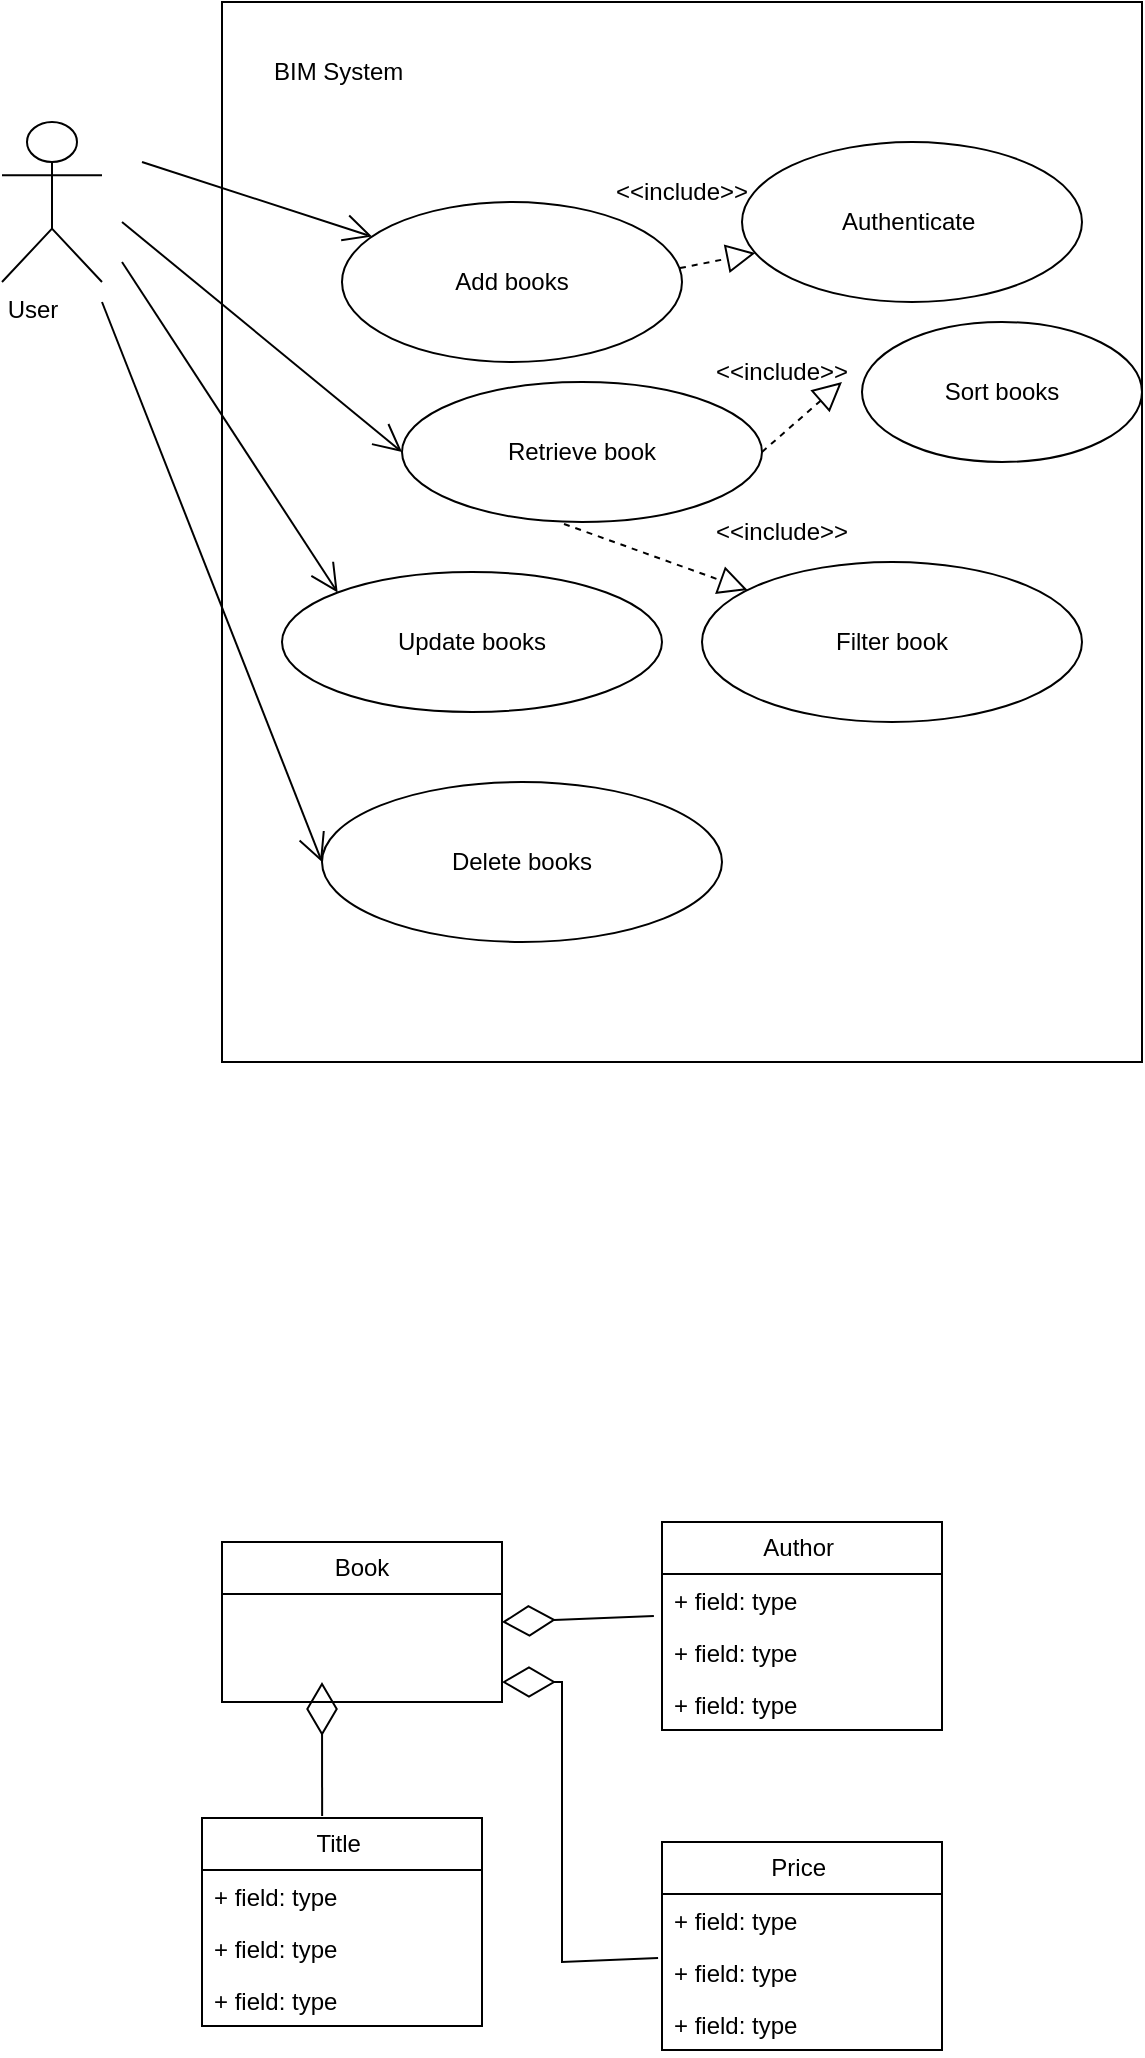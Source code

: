 <mxfile version="25.0.3" pages="7">
  <diagram name="Page-1" id="fPFu49-AqL7bVQ7BSO29">
    <mxGraphModel dx="948" dy="611" grid="1" gridSize="10" guides="1" tooltips="1" connect="1" arrows="1" fold="1" page="1" pageScale="1" pageWidth="827" pageHeight="1169" math="0" shadow="0">
      <root>
        <mxCell id="0" />
        <mxCell id="1" parent="0" />
        <mxCell id="Ewxy-CXAb5__aZpogXbp-9" value="" style="html=1;whiteSpace=wrap;strokeWidth=1;" parent="1" vertex="1">
          <mxGeometry x="230" y="80" width="460" height="530" as="geometry" />
        </mxCell>
        <mxCell id="Ewxy-CXAb5__aZpogXbp-10" value="" style="endArrow=open;endFill=1;endSize=12;html=1;rounded=0;strokeWidth=1;" parent="1" target="Ewxy-CXAb5__aZpogXbp-11" edge="1">
          <mxGeometry width="160" relative="1" as="geometry">
            <mxPoint x="190" y="160" as="sourcePoint" />
            <mxPoint x="380" y="220" as="targetPoint" />
          </mxGeometry>
        </mxCell>
        <mxCell id="Ewxy-CXAb5__aZpogXbp-11" value="Add books" style="ellipse;whiteSpace=wrap;html=1;strokeWidth=1;" parent="1" vertex="1">
          <mxGeometry x="290" y="180" width="170" height="80" as="geometry" />
        </mxCell>
        <mxCell id="Ewxy-CXAb5__aZpogXbp-13" value="" style="endArrow=block;dashed=1;endFill=0;endSize=12;html=1;rounded=0;exitX=0.994;exitY=0.413;exitDx=0;exitDy=0;strokeWidth=1;exitPerimeter=0;" parent="1" source="Ewxy-CXAb5__aZpogXbp-11" target="Ewxy-CXAb5__aZpogXbp-14" edge="1">
          <mxGeometry width="160" relative="1" as="geometry">
            <mxPoint x="330" y="320" as="sourcePoint" />
            <mxPoint x="490" y="320" as="targetPoint" />
          </mxGeometry>
        </mxCell>
        <mxCell id="Ewxy-CXAb5__aZpogXbp-14" value="Authenticate&amp;nbsp;" style="ellipse;whiteSpace=wrap;html=1;strokeWidth=1;" parent="1" vertex="1">
          <mxGeometry x="490" y="150" width="170" height="80" as="geometry" />
        </mxCell>
        <mxCell id="Ewxy-CXAb5__aZpogXbp-15" value="&amp;lt;&amp;lt;include&amp;gt;&amp;gt;" style="text;strokeColor=none;align=center;fillColor=none;html=1;verticalAlign=middle;whiteSpace=wrap;rounded=0;strokeWidth=1;" parent="1" vertex="1">
          <mxGeometry x="430" y="160" width="60" height="30" as="geometry" />
        </mxCell>
        <mxCell id="Ewxy-CXAb5__aZpogXbp-16" value="Retrieve book" style="ellipse;whiteSpace=wrap;html=1;strokeWidth=1;" parent="1" vertex="1">
          <mxGeometry x="320" y="270" width="180" height="70" as="geometry" />
        </mxCell>
        <mxCell id="Ewxy-CXAb5__aZpogXbp-17" value="Filter book" style="ellipse;whiteSpace=wrap;html=1;strokeWidth=1;" parent="1" vertex="1">
          <mxGeometry x="470" y="360" width="190" height="80" as="geometry" />
        </mxCell>
        <mxCell id="Ewxy-CXAb5__aZpogXbp-18" value="Update books" style="ellipse;whiteSpace=wrap;html=1;strokeWidth=1;" parent="1" vertex="1">
          <mxGeometry x="260" y="365" width="190" height="70" as="geometry" />
        </mxCell>
        <mxCell id="Ewxy-CXAb5__aZpogXbp-19" value="Delete books" style="ellipse;whiteSpace=wrap;html=1;strokeWidth=1;" parent="1" vertex="1">
          <mxGeometry x="280" y="470" width="200" height="80" as="geometry" />
        </mxCell>
        <mxCell id="Ewxy-CXAb5__aZpogXbp-20" value="" style="endArrow=block;dashed=1;endFill=0;endSize=12;html=1;rounded=0;exitX=0.45;exitY=1.014;exitDx=0;exitDy=0;exitPerimeter=0;strokeWidth=1;" parent="1" source="Ewxy-CXAb5__aZpogXbp-16" target="Ewxy-CXAb5__aZpogXbp-17" edge="1">
          <mxGeometry width="160" relative="1" as="geometry">
            <mxPoint x="330" y="320" as="sourcePoint" />
            <mxPoint x="490" y="320" as="targetPoint" />
          </mxGeometry>
        </mxCell>
        <mxCell id="Ewxy-CXAb5__aZpogXbp-21" value="&amp;lt;&amp;lt;include&amp;gt;&amp;gt;" style="text;strokeColor=none;align=center;fillColor=none;html=1;verticalAlign=middle;whiteSpace=wrap;rounded=0;strokeWidth=1;" parent="1" vertex="1">
          <mxGeometry x="480" y="330" width="60" height="30" as="geometry" />
        </mxCell>
        <mxCell id="Ewxy-CXAb5__aZpogXbp-24" value="" style="endArrow=open;endFill=1;endSize=12;html=1;rounded=0;entryX=0;entryY=0;entryDx=0;entryDy=0;strokeWidth=1;" parent="1" target="Ewxy-CXAb5__aZpogXbp-18" edge="1">
          <mxGeometry width="160" relative="1" as="geometry">
            <mxPoint x="180" y="210" as="sourcePoint" />
            <mxPoint x="490" y="320" as="targetPoint" />
          </mxGeometry>
        </mxCell>
        <mxCell id="Ewxy-CXAb5__aZpogXbp-25" value="" style="endArrow=open;endFill=1;endSize=12;html=1;rounded=0;entryX=0;entryY=0.5;entryDx=0;entryDy=0;strokeWidth=1;" parent="1" target="Ewxy-CXAb5__aZpogXbp-19" edge="1">
          <mxGeometry width="160" relative="1" as="geometry">
            <mxPoint x="170" y="230" as="sourcePoint" />
            <mxPoint x="490" y="320" as="targetPoint" />
          </mxGeometry>
        </mxCell>
        <mxCell id="Ewxy-CXAb5__aZpogXbp-1" value="User&amp;nbsp; &amp;nbsp; &amp;nbsp;&amp;nbsp;&lt;div&gt;&lt;br&gt;&lt;/div&gt;" style="shape=umlActor;verticalLabelPosition=bottom;verticalAlign=top;html=1;strokeWidth=1;" parent="1" vertex="1">
          <mxGeometry x="120" y="140" width="50" height="80" as="geometry" />
        </mxCell>
        <mxCell id="Ewxy-CXAb5__aZpogXbp-26" value="BIM System&amp;nbsp;" style="text;strokeColor=none;align=center;fillColor=none;html=1;verticalAlign=middle;whiteSpace=wrap;rounded=0;strokeWidth=1;" parent="1" vertex="1">
          <mxGeometry x="250" y="90" width="80" height="50" as="geometry" />
        </mxCell>
        <mxCell id="x-X4Lpwg3tGxkz7zBI2r-1" value="" style="endArrow=open;endFill=1;endSize=12;html=1;rounded=0;entryX=0;entryY=0.5;entryDx=0;entryDy=0;" parent="1" target="Ewxy-CXAb5__aZpogXbp-16" edge="1">
          <mxGeometry width="160" relative="1" as="geometry">
            <mxPoint x="180" y="190" as="sourcePoint" />
            <mxPoint x="490" y="330" as="targetPoint" />
          </mxGeometry>
        </mxCell>
        <mxCell id="Ao0ABDRLXxvFeHoDssS6-1" value="" style="endArrow=block;dashed=1;endFill=0;endSize=12;html=1;rounded=0;exitX=1;exitY=0.5;exitDx=0;exitDy=0;" parent="1" source="Ewxy-CXAb5__aZpogXbp-16" edge="1">
          <mxGeometry width="160" relative="1" as="geometry">
            <mxPoint x="460" y="460" as="sourcePoint" />
            <mxPoint x="540" y="270" as="targetPoint" />
          </mxGeometry>
        </mxCell>
        <mxCell id="Ao0ABDRLXxvFeHoDssS6-2" value="Sort books" style="ellipse;whiteSpace=wrap;html=1;" parent="1" vertex="1">
          <mxGeometry x="550" y="240" width="140" height="70" as="geometry" />
        </mxCell>
        <mxCell id="Ao0ABDRLXxvFeHoDssS6-3" value="&amp;lt;&amp;lt;include&amp;gt;&amp;gt;" style="text;strokeColor=none;align=center;fillColor=none;html=1;verticalAlign=middle;whiteSpace=wrap;rounded=0;" parent="1" vertex="1">
          <mxGeometry x="480" y="250" width="60" height="30" as="geometry" />
        </mxCell>
        <mxCell id="szS85sLdsVo0_yHShwM3-2" value="Book" style="swimlane;fontStyle=0;childLayout=stackLayout;horizontal=1;startSize=26;fillColor=none;horizontalStack=0;resizeParent=1;resizeParentMax=0;resizeLast=0;collapsible=1;marginBottom=0;whiteSpace=wrap;html=1;" parent="1" vertex="1">
          <mxGeometry x="230" y="850" width="140" height="80" as="geometry" />
        </mxCell>
        <mxCell id="szS85sLdsVo0_yHShwM3-6" value="Author&amp;nbsp;" style="swimlane;fontStyle=0;childLayout=stackLayout;horizontal=1;startSize=26;fillColor=none;horizontalStack=0;resizeParent=1;resizeParentMax=0;resizeLast=0;collapsible=1;marginBottom=0;whiteSpace=wrap;html=1;" parent="1" vertex="1">
          <mxGeometry x="450" y="840" width="140" height="104" as="geometry" />
        </mxCell>
        <mxCell id="szS85sLdsVo0_yHShwM3-7" value="+ field: type" style="text;strokeColor=none;fillColor=none;align=left;verticalAlign=top;spacingLeft=4;spacingRight=4;overflow=hidden;rotatable=0;points=[[0,0.5],[1,0.5]];portConstraint=eastwest;whiteSpace=wrap;html=1;" parent="szS85sLdsVo0_yHShwM3-6" vertex="1">
          <mxGeometry y="26" width="140" height="26" as="geometry" />
        </mxCell>
        <mxCell id="szS85sLdsVo0_yHShwM3-8" value="+ field: type" style="text;strokeColor=none;fillColor=none;align=left;verticalAlign=top;spacingLeft=4;spacingRight=4;overflow=hidden;rotatable=0;points=[[0,0.5],[1,0.5]];portConstraint=eastwest;whiteSpace=wrap;html=1;" parent="szS85sLdsVo0_yHShwM3-6" vertex="1">
          <mxGeometry y="52" width="140" height="26" as="geometry" />
        </mxCell>
        <mxCell id="szS85sLdsVo0_yHShwM3-9" value="+ field: type" style="text;strokeColor=none;fillColor=none;align=left;verticalAlign=top;spacingLeft=4;spacingRight=4;overflow=hidden;rotatable=0;points=[[0,0.5],[1,0.5]];portConstraint=eastwest;whiteSpace=wrap;html=1;" parent="szS85sLdsVo0_yHShwM3-6" vertex="1">
          <mxGeometry y="78" width="140" height="26" as="geometry" />
        </mxCell>
        <mxCell id="szS85sLdsVo0_yHShwM3-11" value="Title&amp;nbsp;" style="swimlane;fontStyle=0;childLayout=stackLayout;horizontal=1;startSize=26;fillColor=none;horizontalStack=0;resizeParent=1;resizeParentMax=0;resizeLast=0;collapsible=1;marginBottom=0;whiteSpace=wrap;html=1;" parent="1" vertex="1">
          <mxGeometry x="220" y="988" width="140" height="104" as="geometry" />
        </mxCell>
        <mxCell id="szS85sLdsVo0_yHShwM3-12" value="+ field: type" style="text;strokeColor=none;fillColor=none;align=left;verticalAlign=top;spacingLeft=4;spacingRight=4;overflow=hidden;rotatable=0;points=[[0,0.5],[1,0.5]];portConstraint=eastwest;whiteSpace=wrap;html=1;" parent="szS85sLdsVo0_yHShwM3-11" vertex="1">
          <mxGeometry y="26" width="140" height="26" as="geometry" />
        </mxCell>
        <mxCell id="szS85sLdsVo0_yHShwM3-13" value="+ field: type" style="text;strokeColor=none;fillColor=none;align=left;verticalAlign=top;spacingLeft=4;spacingRight=4;overflow=hidden;rotatable=0;points=[[0,0.5],[1,0.5]];portConstraint=eastwest;whiteSpace=wrap;html=1;" parent="szS85sLdsVo0_yHShwM3-11" vertex="1">
          <mxGeometry y="52" width="140" height="26" as="geometry" />
        </mxCell>
        <mxCell id="szS85sLdsVo0_yHShwM3-14" value="+ field: type" style="text;strokeColor=none;fillColor=none;align=left;verticalAlign=top;spacingLeft=4;spacingRight=4;overflow=hidden;rotatable=0;points=[[0,0.5],[1,0.5]];portConstraint=eastwest;whiteSpace=wrap;html=1;" parent="szS85sLdsVo0_yHShwM3-11" vertex="1">
          <mxGeometry y="78" width="140" height="26" as="geometry" />
        </mxCell>
        <mxCell id="szS85sLdsVo0_yHShwM3-15" value="Price&amp;nbsp;" style="swimlane;fontStyle=0;childLayout=stackLayout;horizontal=1;startSize=26;fillColor=none;horizontalStack=0;resizeParent=1;resizeParentMax=0;resizeLast=0;collapsible=1;marginBottom=0;whiteSpace=wrap;html=1;" parent="1" vertex="1">
          <mxGeometry x="450" y="1000" width="140" height="104" as="geometry" />
        </mxCell>
        <mxCell id="szS85sLdsVo0_yHShwM3-16" value="+ field: type" style="text;strokeColor=none;fillColor=none;align=left;verticalAlign=top;spacingLeft=4;spacingRight=4;overflow=hidden;rotatable=0;points=[[0,0.5],[1,0.5]];portConstraint=eastwest;whiteSpace=wrap;html=1;" parent="szS85sLdsVo0_yHShwM3-15" vertex="1">
          <mxGeometry y="26" width="140" height="26" as="geometry" />
        </mxCell>
        <mxCell id="szS85sLdsVo0_yHShwM3-17" value="+ field: type" style="text;strokeColor=none;fillColor=none;align=left;verticalAlign=top;spacingLeft=4;spacingRight=4;overflow=hidden;rotatable=0;points=[[0,0.5],[1,0.5]];portConstraint=eastwest;whiteSpace=wrap;html=1;" parent="szS85sLdsVo0_yHShwM3-15" vertex="1">
          <mxGeometry y="52" width="140" height="26" as="geometry" />
        </mxCell>
        <mxCell id="szS85sLdsVo0_yHShwM3-18" value="+ field: type" style="text;strokeColor=none;fillColor=none;align=left;verticalAlign=top;spacingLeft=4;spacingRight=4;overflow=hidden;rotatable=0;points=[[0,0.5],[1,0.5]];portConstraint=eastwest;whiteSpace=wrap;html=1;" parent="szS85sLdsVo0_yHShwM3-15" vertex="1">
          <mxGeometry y="78" width="140" height="26" as="geometry" />
        </mxCell>
        <mxCell id="szS85sLdsVo0_yHShwM3-19" value="" style="endArrow=diamondThin;endFill=0;endSize=24;html=1;rounded=0;exitX=0.429;exitY=-0.01;exitDx=0;exitDy=0;exitPerimeter=0;" parent="1" source="szS85sLdsVo0_yHShwM3-11" edge="1">
          <mxGeometry width="160" relative="1" as="geometry">
            <mxPoint x="350" y="970" as="sourcePoint" />
            <mxPoint x="280" y="920" as="targetPoint" />
          </mxGeometry>
        </mxCell>
        <mxCell id="szS85sLdsVo0_yHShwM3-20" value="" style="endArrow=diamondThin;endFill=0;endSize=24;html=1;rounded=0;exitX=-0.029;exitY=0.808;exitDx=0;exitDy=0;entryX=1;entryY=0.5;entryDx=0;entryDy=0;exitPerimeter=0;" parent="1" source="szS85sLdsVo0_yHShwM3-7" target="szS85sLdsVo0_yHShwM3-2" edge="1">
          <mxGeometry width="160" relative="1" as="geometry">
            <mxPoint x="350" y="970" as="sourcePoint" />
            <mxPoint x="510" y="970" as="targetPoint" />
          </mxGeometry>
        </mxCell>
        <mxCell id="szS85sLdsVo0_yHShwM3-21" value="" style="endArrow=diamondThin;endFill=0;endSize=24;html=1;rounded=0;exitX=-0.014;exitY=0.231;exitDx=0;exitDy=0;exitPerimeter=0;" parent="1" source="szS85sLdsVo0_yHShwM3-17" edge="1">
          <mxGeometry width="160" relative="1" as="geometry">
            <mxPoint x="350" y="970" as="sourcePoint" />
            <mxPoint x="370" y="920" as="targetPoint" />
            <Array as="points">
              <mxPoint x="400" y="1060" />
              <mxPoint x="400" y="920" />
            </Array>
          </mxGeometry>
        </mxCell>
      </root>
    </mxGraphModel>
  </diagram>
  <diagram id="XhLWtZshC2rK_p-8POBp" name="Add function">
    <mxGraphModel dx="714" dy="620" grid="1" gridSize="10" guides="1" tooltips="1" connect="1" arrows="1" fold="1" page="1" pageScale="1" pageWidth="827" pageHeight="1169" math="0" shadow="0">
      <root>
        <mxCell id="0" />
        <mxCell id="1" parent="0" />
        <mxCell id="A9Y0jLUakrSm3WK9ncbO-2" value="" style="shape=umlLifeline;perimeter=lifelinePerimeter;whiteSpace=wrap;html=1;container=1;dropTarget=0;collapsible=0;recursiveResize=0;outlineConnect=0;portConstraint=eastwest;newEdgeStyle={&quot;curved&quot;:0,&quot;rounded&quot;:0};participant=umlActor;" parent="1" vertex="1">
          <mxGeometry x="230" y="730" width="20" height="440" as="geometry" />
        </mxCell>
        <mxCell id="A9Y0jLUakrSm3WK9ncbO-3" value="BIM System&amp;nbsp;&lt;div&gt;add_records&amp;nbsp;&lt;/div&gt;" style="shape=umlLifeline;perimeter=lifelinePerimeter;whiteSpace=wrap;html=1;container=1;dropTarget=0;collapsible=0;recursiveResize=0;outlineConnect=0;portConstraint=eastwest;newEdgeStyle={&quot;curved&quot;:0,&quot;rounded&quot;:0};" parent="1" vertex="1">
          <mxGeometry x="414" y="730" width="100" height="440" as="geometry" />
        </mxCell>
        <mxCell id="A9Y0jLUakrSm3WK9ncbO-4" value="User database&amp;nbsp;" style="shape=umlLifeline;perimeter=lifelinePerimeter;whiteSpace=wrap;html=1;container=1;dropTarget=0;collapsible=0;recursiveResize=0;outlineConnect=0;portConstraint=eastwest;newEdgeStyle={&quot;curved&quot;:0,&quot;rounded&quot;:0};" parent="1" vertex="1">
          <mxGeometry x="620" y="730" width="100" height="450" as="geometry" />
        </mxCell>
        <mxCell id="YZa4W2t2khYprb9LWobO-5" value="" style="html=1;points=[[0,0,0,0,5],[0,1,0,0,-5],[1,0,0,0,5],[1,1,0,0,-5]];perimeter=orthogonalPerimeter;outlineConnect=0;targetShapes=umlLifeline;portConstraint=eastwest;newEdgeStyle={&quot;curved&quot;:0,&quot;rounded&quot;:0};" parent="A9Y0jLUakrSm3WK9ncbO-4" vertex="1">
          <mxGeometry x="50" y="190" width="10" height="40" as="geometry" />
        </mxCell>
        <mxCell id="YZa4W2t2khYprb9LWobO-6" value="Adding the records" style="html=1;align=left;spacingLeft=2;endArrow=block;rounded=0;edgeStyle=orthogonalEdgeStyle;curved=0;rounded=0;" parent="A9Y0jLUakrSm3WK9ncbO-4" edge="1">
          <mxGeometry relative="1" as="geometry">
            <mxPoint x="60" y="195" as="sourcePoint" />
            <Array as="points">
              <mxPoint x="90" y="195" />
              <mxPoint x="90" y="225" />
            </Array>
            <mxPoint x="65" y="225" as="targetPoint" />
          </mxGeometry>
        </mxCell>
        <mxCell id="A9Y0jLUakrSm3WK9ncbO-5" value="" style="endArrow=open;endFill=1;endSize=12;html=1;rounded=0;" parent="1" source="pXFOGsAjKWdgBzz6KRak-1" target="A9Y0jLUakrSm3WK9ncbO-3" edge="1">
          <mxGeometry width="160" relative="1" as="geometry">
            <mxPoint x="240" y="820" as="sourcePoint" />
            <mxPoint x="400" y="820" as="targetPoint" />
          </mxGeometry>
        </mxCell>
        <mxCell id="A9Y0jLUakrSm3WK9ncbO-7" value="alt" style="shape=umlFrame;whiteSpace=wrap;html=1;pointerEvents=0;" parent="1" vertex="1">
          <mxGeometry x="200" y="870" width="340" height="230" as="geometry" />
        </mxCell>
        <mxCell id="A9Y0jLUakrSm3WK9ncbO-15" value="" style="endArrow=open;endFill=1;endSize=12;html=1;rounded=0;" parent="1" edge="1">
          <mxGeometry width="160" relative="1" as="geometry">
            <mxPoint x="460" y="920.0" as="sourcePoint" />
            <mxPoint x="669.5" y="920.0" as="targetPoint" />
          </mxGeometry>
        </mxCell>
        <mxCell id="A9Y0jLUakrSm3WK9ncbO-16" value="The records" style="edgeLabel;html=1;align=center;verticalAlign=middle;resizable=0;points=[];" parent="A9Y0jLUakrSm3WK9ncbO-15" vertex="1" connectable="0">
          <mxGeometry x="0.183" y="2" relative="1" as="geometry">
            <mxPoint as="offset" />
          </mxGeometry>
        </mxCell>
        <mxCell id="A9Y0jLUakrSm3WK9ncbO-20" value="" style="html=1;verticalAlign=bottom;endArrow=open;dashed=1;endSize=8;curved=0;rounded=0;" parent="1" edge="1">
          <mxGeometry x="-0.183" y="20" relative="1" as="geometry">
            <mxPoint x="460" y="940" as="sourcePoint" />
            <mxPoint x="239.591" y="940" as="targetPoint" />
            <Array as="points">
              <mxPoint x="440" y="940" />
            </Array>
            <mxPoint as="offset" />
          </mxGeometry>
        </mxCell>
        <mxCell id="QLSTHQQ-JR-2_QXSCp5h-5" value="Return successful&amp;nbsp;" style="edgeLabel;html=1;align=center;verticalAlign=middle;resizable=0;points=[];" parent="A9Y0jLUakrSm3WK9ncbO-20" vertex="1" connectable="0">
          <mxGeometry x="-0.016" y="-2" relative="1" as="geometry">
            <mxPoint as="offset" />
          </mxGeometry>
        </mxCell>
        <mxCell id="pXFOGsAjKWdgBzz6KRak-3" value="" style="endArrow=open;endFill=1;endSize=12;html=1;rounded=0;" parent="1" edge="1">
          <mxGeometry width="160" relative="1" as="geometry">
            <mxPoint x="240" y="810" as="sourcePoint" />
            <mxPoint x="460" y="810" as="targetPoint" />
          </mxGeometry>
        </mxCell>
        <mxCell id="pXFOGsAjKWdgBzz6KRak-4" value="Book name, author, date and price&amp;nbsp;" style="edgeLabel;html=1;align=center;verticalAlign=middle;resizable=0;points=[];" parent="pXFOGsAjKWdgBzz6KRak-3" vertex="1" connectable="0">
          <mxGeometry x="-0.149" y="-1" relative="1" as="geometry">
            <mxPoint as="offset" />
          </mxGeometry>
        </mxCell>
        <mxCell id="pXFOGsAjKWdgBzz6KRak-1" value="" style="html=1;points=[[0,0,0,0,5],[0,1,0,0,-5],[1,0,0,0,5],[1,1,0,0,-5]];perimeter=orthogonalPerimeter;outlineConnect=0;targetShapes=umlLifeline;portConstraint=eastwest;newEdgeStyle={&quot;curved&quot;:0,&quot;rounded&quot;:0};" parent="1" vertex="1">
          <mxGeometry x="460" y="810" width="10" height="330" as="geometry" />
        </mxCell>
        <mxCell id="ezqVvenWFUbMWcHfVEQS-1" value="Loop" style="shape=umlFrame;whiteSpace=wrap;html=1;pointerEvents=0;" parent="1" vertex="1">
          <mxGeometry x="170" y="790" width="460" height="350" as="geometry" />
        </mxCell>
        <mxCell id="e0FYWp1vl0VHIIdUR4HF-1" value="" style="html=1;points=[[0,0,0,0,5],[0,1,0,0,-5],[1,0,0,0,5],[1,1,0,0,-5]];perimeter=orthogonalPerimeter;outlineConnect=0;targetShapes=umlLifeline;portConstraint=eastwest;newEdgeStyle={&quot;curved&quot;:0,&quot;rounded&quot;:0};" parent="1" vertex="1">
          <mxGeometry x="470" y="820" width="10" height="100" as="geometry" />
        </mxCell>
        <mxCell id="e0FYWp1vl0VHIIdUR4HF-2" value="Check&amp;nbsp;" style="html=1;align=left;spacingLeft=2;endArrow=block;rounded=0;edgeStyle=orthogonalEdgeStyle;curved=0;rounded=0;" parent="1" edge="1">
          <mxGeometry relative="1" as="geometry">
            <mxPoint x="480" y="825" as="sourcePoint" />
            <Array as="points">
              <mxPoint x="510" y="855" />
            </Array>
            <mxPoint x="485" y="855" as="targetPoint" />
          </mxGeometry>
        </mxCell>
        <mxCell id="YZa4W2t2khYprb9LWobO-1" value="" style="line;strokeWidth=1;fillColor=none;align=left;verticalAlign=middle;spacingTop=-1;spacingLeft=3;spacingRight=3;rotatable=0;labelPosition=right;points=[];portConstraint=eastwest;strokeColor=inherit;" parent="1" vertex="1">
          <mxGeometry x="200" y="981" width="340" height="8" as="geometry" />
        </mxCell>
        <mxCell id="YZa4W2t2khYprb9LWobO-2" value="" style="html=1;verticalAlign=bottom;endArrow=open;dashed=1;endSize=8;curved=0;rounded=0;" parent="1" target="A9Y0jLUakrSm3WK9ncbO-2" edge="1">
          <mxGeometry relative="1" as="geometry">
            <mxPoint x="460" y="1040" as="sourcePoint" />
            <mxPoint x="380" y="1040" as="targetPoint" />
          </mxGeometry>
        </mxCell>
        <mxCell id="YZa4W2t2khYprb9LWobO-4" value="&lt;span style=&quot;font-size: 12px; background-color: rgb(251, 251, 251);&quot;&gt;Adding fail / records exist&lt;/span&gt;" style="edgeLabel;html=1;align=center;verticalAlign=middle;resizable=0;points=[];" parent="YZa4W2t2khYprb9LWobO-2" vertex="1" connectable="0">
          <mxGeometry x="-0.019" y="-2" relative="1" as="geometry">
            <mxPoint as="offset" />
          </mxGeometry>
        </mxCell>
        <mxCell id="YZa4W2t2khYprb9LWobO-7" value="[Records = new]" style="text;html=1;align=center;verticalAlign=middle;resizable=0;points=[];autosize=1;strokeColor=none;fillColor=none;" parent="1" vertex="1">
          <mxGeometry x="250" y="878" width="110" height="30" as="geometry" />
        </mxCell>
        <mxCell id="YZa4W2t2khYprb9LWobO-8" value="[Records = duplicate]" style="text;html=1;align=center;verticalAlign=middle;resizable=0;points=[];autosize=1;strokeColor=none;fillColor=none;" parent="1" vertex="1">
          <mxGeometry x="240" y="989" width="140" height="30" as="geometry" />
        </mxCell>
      </root>
    </mxGraphModel>
  </diagram>
  <diagram id="oWKX08KDxNSF50weiXlX" name="Delete function ">
    <mxGraphModel dx="585" dy="394" grid="1" gridSize="10" guides="1" tooltips="1" connect="1" arrows="1" fold="1" page="1" pageScale="1" pageWidth="827" pageHeight="1169" math="0" shadow="0">
      <root>
        <mxCell id="0" />
        <mxCell id="1" parent="0" />
        <mxCell id="fUh1H2vm5ostUlrf6R6P-2" value="BIM system delete_records" style="shape=umlLifeline;perimeter=lifelinePerimeter;whiteSpace=wrap;html=1;container=1;dropTarget=0;collapsible=0;recursiveResize=0;outlineConnect=0;portConstraint=eastwest;newEdgeStyle={&quot;curved&quot;:0,&quot;rounded&quot;:0};" parent="1" vertex="1">
          <mxGeometry x="430" y="630" width="100" height="450" as="geometry" />
        </mxCell>
        <mxCell id="mnPGprtn1Q8Zct1dw6jw-1" value="" style="html=1;points=[[0,0,0,0,5],[0,1,0,0,-5],[1,0,0,0,5],[1,1,0,0,-5]];perimeter=orthogonalPerimeter;outlineConnect=0;targetShapes=umlLifeline;portConstraint=eastwest;newEdgeStyle={&quot;curved&quot;:0,&quot;rounded&quot;:0};" parent="fUh1H2vm5ostUlrf6R6P-2" vertex="1">
          <mxGeometry x="45" y="90" width="10" height="360" as="geometry" />
        </mxCell>
        <mxCell id="tSADSsTFeh5k4au1PDs2-1" value="" style="html=1;points=[[0,0,0,0,5],[0,1,0,0,-5],[1,0,0,0,5],[1,1,0,0,-5]];perimeter=orthogonalPerimeter;outlineConnect=0;targetShapes=umlLifeline;portConstraint=eastwest;newEdgeStyle={&quot;curved&quot;:0,&quot;rounded&quot;:0};" vertex="1" parent="fUh1H2vm5ostUlrf6R6P-2">
          <mxGeometry x="55" y="90" width="10" height="70" as="geometry" />
        </mxCell>
        <mxCell id="u8ye2x3MyeZDe7GLNoQn-1" value="" style="shape=umlLifeline;perimeter=lifelinePerimeter;whiteSpace=wrap;html=1;container=1;dropTarget=0;collapsible=0;recursiveResize=0;outlineConnect=0;portConstraint=eastwest;newEdgeStyle={&quot;curved&quot;:0,&quot;rounded&quot;:0};participant=umlActor;" parent="1" vertex="1">
          <mxGeometry x="260" y="630" width="20" height="450" as="geometry" />
        </mxCell>
        <mxCell id="u8ye2x3MyeZDe7GLNoQn-2" value="" style="endArrow=open;endFill=1;endSize=12;html=1;rounded=0;" parent="1" edge="1">
          <mxGeometry width="160" relative="1" as="geometry">
            <mxPoint x="270" y="720" as="sourcePoint" />
            <mxPoint x="482" y="720" as="targetPoint" />
          </mxGeometry>
        </mxCell>
        <mxCell id="u8ye2x3MyeZDe7GLNoQn-3" value="ID key in" style="edgeLabel;html=1;align=center;verticalAlign=middle;resizable=0;points=[];" parent="u8ye2x3MyeZDe7GLNoQn-2" vertex="1" connectable="0">
          <mxGeometry x="-0.168" relative="1" as="geometry">
            <mxPoint as="offset" />
          </mxGeometry>
        </mxCell>
        <mxCell id="u8ye2x3MyeZDe7GLNoQn-6" value="alt" style="shape=umlFrame;whiteSpace=wrap;html=1;pointerEvents=0;" parent="1" vertex="1">
          <mxGeometry x="240" y="770" width="310" height="270" as="geometry" />
        </mxCell>
        <mxCell id="u8ye2x3MyeZDe7GLNoQn-13" value="" style="html=1;verticalAlign=bottom;endArrow=open;dashed=1;endSize=8;curved=0;rounded=0;" parent="1" edge="1">
          <mxGeometry x="0.143" relative="1" as="geometry">
            <mxPoint x="485" y="820" as="sourcePoint" />
            <mxPoint x="274.894" y="820" as="targetPoint" />
            <mxPoint as="offset" />
          </mxGeometry>
        </mxCell>
        <mxCell id="u8ye2x3MyeZDe7GLNoQn-16" value="Succesful" style="edgeLabel;html=1;align=center;verticalAlign=middle;resizable=0;points=[];" parent="u8ye2x3MyeZDe7GLNoQn-13" vertex="1" connectable="0">
          <mxGeometry x="0.037" y="-3" relative="1" as="geometry">
            <mxPoint as="offset" />
          </mxGeometry>
        </mxCell>
        <mxCell id="u8ye2x3MyeZDe7GLNoQn-17" value="Not found message / fail" style="html=1;verticalAlign=bottom;endArrow=open;dashed=1;endSize=8;curved=0;rounded=0;" parent="1" edge="1">
          <mxGeometry relative="1" as="geometry">
            <mxPoint x="478.11" y="970" as="sourcePoint" />
            <mxPoint x="270.004" y="970" as="targetPoint" />
          </mxGeometry>
        </mxCell>
        <mxCell id="mnPGprtn1Q8Zct1dw6jw-3" value="" style="endArrow=open;endFill=1;endSize=12;html=1;rounded=0;" parent="1" edge="1">
          <mxGeometry width="160" relative="1" as="geometry">
            <mxPoint x="480" y="900" as="sourcePoint" />
            <mxPoint x="480" y="900" as="targetPoint" />
          </mxGeometry>
        </mxCell>
        <mxCell id="3DFnsUYp-wT27a2WU61U-3" value="Check" style="html=1;align=left;spacingLeft=2;endArrow=block;rounded=0;edgeStyle=orthogonalEdgeStyle;curved=0;rounded=0;exitX=0.502;exitY=0.174;exitDx=0;exitDy=0;exitPerimeter=0;" parent="1" edge="1">
          <mxGeometry x="0.035" y="-6" relative="1" as="geometry">
            <mxPoint x="494.19" y="740" as="sourcePoint" />
            <Array as="points">
              <mxPoint x="529.99" y="739.7" />
              <mxPoint x="529.99" y="761.7" />
            </Array>
            <mxPoint x="498.99" y="761.7" as="targetPoint" />
            <mxPoint as="offset" />
          </mxGeometry>
        </mxCell>
        <mxCell id="00pvVw5jVOX7PQzHbyb2-1" value="" style="line;strokeWidth=1;fillColor=none;align=left;verticalAlign=middle;spacingTop=-1;spacingLeft=3;spacingRight=3;rotatable=0;labelPosition=right;points=[];portConstraint=eastwest;strokeColor=inherit;" vertex="1" parent="1">
          <mxGeometry x="240" y="900" width="310" height="8" as="geometry" />
        </mxCell>
        <mxCell id="LL7n9ULzDvN70sxkWVwv-1" value="[id = valid]" style="text;html=1;align=center;verticalAlign=middle;resizable=0;points=[];autosize=1;strokeColor=none;fillColor=none;" vertex="1" parent="1">
          <mxGeometry x="290" y="770" width="80" height="30" as="geometry" />
        </mxCell>
        <mxCell id="tSADSsTFeh5k4au1PDs2-3" value="Loop" style="shape=umlFrame;whiteSpace=wrap;html=1;pointerEvents=0;" vertex="1" parent="1">
          <mxGeometry x="220" y="700" width="380" height="380" as="geometry" />
        </mxCell>
        <mxCell id="eXC6qcb8apkWHic-BjvB-1" value="User database" style="shape=umlLifeline;perimeter=lifelinePerimeter;whiteSpace=wrap;html=1;container=1;dropTarget=0;collapsible=0;recursiveResize=0;outlineConnect=0;portConstraint=eastwest;newEdgeStyle={&quot;curved&quot;:0,&quot;rounded&quot;:0};" vertex="1" parent="1">
          <mxGeometry x="630" y="630" width="100" height="450" as="geometry" />
        </mxCell>
        <mxCell id="eXC6qcb8apkWHic-BjvB-5" value="" style="html=1;points=[[0,0,0,0,5],[0,1,0,0,-5],[1,0,0,0,5],[1,1,0,0,-5]];perimeter=orthogonalPerimeter;outlineConnect=0;targetShapes=umlLifeline;portConstraint=eastwest;newEdgeStyle={&quot;curved&quot;:0,&quot;rounded&quot;:0};" vertex="1" parent="eXC6qcb8apkWHic-BjvB-1">
          <mxGeometry x="50" y="160" width="10" height="40" as="geometry" />
        </mxCell>
        <mxCell id="eXC6qcb8apkWHic-BjvB-6" value="Delete the record" style="html=1;align=left;spacingLeft=2;endArrow=block;rounded=0;edgeStyle=orthogonalEdgeStyle;curved=0;rounded=0;" edge="1" parent="eXC6qcb8apkWHic-BjvB-1">
          <mxGeometry relative="1" as="geometry">
            <mxPoint x="60" y="164.98" as="sourcePoint" />
            <Array as="points">
              <mxPoint x="90" y="194.98" />
            </Array>
            <mxPoint x="65" y="195.02" as="targetPoint" />
          </mxGeometry>
        </mxCell>
        <mxCell id="eXC6qcb8apkWHic-BjvB-4" value="" style="endArrow=open;endFill=1;endSize=12;html=1;rounded=0;" edge="1" parent="1" target="eXC6qcb8apkWHic-BjvB-1">
          <mxGeometry width="160" relative="1" as="geometry">
            <mxPoint x="490" y="790" as="sourcePoint" />
            <mxPoint x="640" y="790" as="targetPoint" />
          </mxGeometry>
        </mxCell>
      </root>
    </mxGraphModel>
  </diagram>
  <diagram id="nBXPS-6vSWnpiDKjLO5F" name="Update function">
    <mxGraphModel dx="605" dy="407" grid="1" gridSize="10" guides="1" tooltips="1" connect="1" arrows="1" fold="1" page="1" pageScale="1" pageWidth="827" pageHeight="1169" math="0" shadow="0">
      <root>
        <mxCell id="0" />
        <mxCell id="1" parent="0" />
        <mxCell id="bcU5ttVe543kco6kHbdA-1" value="" style="shape=umlLifeline;perimeter=lifelinePerimeter;whiteSpace=wrap;html=1;container=1;dropTarget=0;collapsible=0;recursiveResize=0;outlineConnect=0;portConstraint=eastwest;newEdgeStyle={&quot;curved&quot;:0,&quot;rounded&quot;:0};participant=umlActor;" parent="1" vertex="1">
          <mxGeometry x="200" y="150" width="20" height="300" as="geometry" />
        </mxCell>
        <mxCell id="bcU5ttVe543kco6kHbdA-2" value="BIM system update function" style="shape=umlLifeline;perimeter=lifelinePerimeter;whiteSpace=wrap;html=1;container=1;dropTarget=0;collapsible=0;recursiveResize=0;outlineConnect=0;portConstraint=eastwest;newEdgeStyle={&quot;curved&quot;:0,&quot;rounded&quot;:0};" parent="1" vertex="1">
          <mxGeometry x="330" y="150" width="100" height="300" as="geometry" />
        </mxCell>
        <mxCell id="bcU5ttVe543kco6kHbdA-3" value="Database" style="shape=umlLifeline;perimeter=lifelinePerimeter;whiteSpace=wrap;html=1;container=1;dropTarget=0;collapsible=0;recursiveResize=0;outlineConnect=0;portConstraint=eastwest;newEdgeStyle={&quot;curved&quot;:0,&quot;rounded&quot;:0};" parent="1" vertex="1">
          <mxGeometry x="530" y="150" width="100" height="300" as="geometry" />
        </mxCell>
        <mxCell id="bcU5ttVe543kco6kHbdA-4" value="" style="endArrow=open;endFill=1;endSize=12;html=1;rounded=0;" parent="1" target="bcU5ttVe543kco6kHbdA-2" edge="1">
          <mxGeometry width="160" relative="1" as="geometry">
            <mxPoint x="210" y="230" as="sourcePoint" />
            <mxPoint x="370" y="230" as="targetPoint" />
          </mxGeometry>
        </mxCell>
        <mxCell id="bcU5ttVe543kco6kHbdA-5" value="Author / title" style="edgeLabel;html=1;align=center;verticalAlign=middle;resizable=0;points=[];" parent="bcU5ttVe543kco6kHbdA-4" vertex="1" connectable="0">
          <mxGeometry x="-0.145" y="1" relative="1" as="geometry">
            <mxPoint as="offset" />
          </mxGeometry>
        </mxCell>
        <mxCell id="bcU5ttVe543kco6kHbdA-7" value="" style="endArrow=open;endFill=1;endSize=12;html=1;rounded=0;" parent="1" target="bcU5ttVe543kco6kHbdA-3" edge="1">
          <mxGeometry width="160" relative="1" as="geometry">
            <mxPoint x="380" y="250" as="sourcePoint" />
            <mxPoint x="540" y="250" as="targetPoint" />
          </mxGeometry>
        </mxCell>
        <mxCell id="bcU5ttVe543kco6kHbdA-8" value="Author / title" style="edgeLabel;html=1;align=center;verticalAlign=middle;resizable=0;points=[];" parent="bcU5ttVe543kco6kHbdA-7" vertex="1" connectable="0">
          <mxGeometry x="-0.091" y="1" relative="1" as="geometry">
            <mxPoint as="offset" />
          </mxGeometry>
        </mxCell>
        <mxCell id="_l6x-7sWd0w_1y2mQc0y-1" value="BIM system update_records" style="shape=umlLifeline;perimeter=lifelinePerimeter;whiteSpace=wrap;html=1;container=1;dropTarget=0;collapsible=0;recursiveResize=0;outlineConnect=0;portConstraint=eastwest;newEdgeStyle={&quot;curved&quot;:0,&quot;rounded&quot;:0};" parent="1" vertex="1">
          <mxGeometry x="530" y="640" width="100" height="540" as="geometry" />
        </mxCell>
        <mxCell id="SLWHITek2VCePiFzgtm0-12" value="" style="html=1;points=[[0,0,0,0,5],[0,1,0,0,-5],[1,0,0,0,5],[1,1,0,0,-5]];perimeter=orthogonalPerimeter;outlineConnect=0;targetShapes=umlLifeline;portConstraint=eastwest;newEdgeStyle={&quot;curved&quot;:0,&quot;rounded&quot;:0};" parent="_l6x-7sWd0w_1y2mQc0y-1" vertex="1">
          <mxGeometry x="45" y="60" width="10" height="450" as="geometry" />
        </mxCell>
        <mxCell id="SLWHITek2VCePiFzgtm0-13" value="Check" style="html=1;align=left;spacingLeft=2;endArrow=block;rounded=0;edgeStyle=orthogonalEdgeStyle;curved=0;rounded=0;" parent="_l6x-7sWd0w_1y2mQc0y-1" source="SLWHITek2VCePiFzgtm0-12" target="SLWHITek2VCePiFzgtm0-12" edge="1">
          <mxGeometry relative="1" as="geometry">
            <mxPoint x="60" y="70" as="sourcePoint" />
            <Array as="points">
              <mxPoint x="90" y="100" />
              <mxPoint x="90" y="120" />
            </Array>
            <mxPoint as="offset" />
          </mxGeometry>
        </mxCell>
        <mxCell id="_l6x-7sWd0w_1y2mQc0y-3" value="User database" style="shape=umlLifeline;perimeter=lifelinePerimeter;whiteSpace=wrap;html=1;container=1;dropTarget=0;collapsible=0;recursiveResize=0;outlineConnect=0;portConstraint=eastwest;newEdgeStyle={&quot;curved&quot;:0,&quot;rounded&quot;:0};" parent="1" vertex="1">
          <mxGeometry x="750" y="640" width="100" height="540" as="geometry" />
        </mxCell>
        <mxCell id="15Mu8vJ0eLnqGTlq-O8X-5" value="" style="html=1;points=[[0,0,0,0,5],[0,1,0,0,-5],[1,0,0,0,5],[1,1,0,0,-5]];perimeter=orthogonalPerimeter;outlineConnect=0;targetShapes=umlLifeline;portConstraint=eastwest;newEdgeStyle={&quot;curved&quot;:0,&quot;rounded&quot;:0};" vertex="1" parent="_l6x-7sWd0w_1y2mQc0y-3">
          <mxGeometry x="42" y="250" width="10" height="40" as="geometry" />
        </mxCell>
        <mxCell id="15Mu8vJ0eLnqGTlq-O8X-6" value="Update the db" style="html=1;align=left;spacingLeft=2;endArrow=block;rounded=0;edgeStyle=orthogonalEdgeStyle;curved=0;rounded=0;" edge="1" parent="_l6x-7sWd0w_1y2mQc0y-3">
          <mxGeometry x="0.176" relative="1" as="geometry">
            <mxPoint x="47" y="250" as="sourcePoint" />
            <Array as="points">
              <mxPoint x="77" y="280" />
            </Array>
            <mxPoint x="52" y="280" as="targetPoint" />
            <mxPoint as="offset" />
          </mxGeometry>
        </mxCell>
        <mxCell id="_l6x-7sWd0w_1y2mQc0y-5" value="" style="shape=umlLifeline;perimeter=lifelinePerimeter;whiteSpace=wrap;html=1;container=1;dropTarget=0;collapsible=0;recursiveResize=0;outlineConnect=0;portConstraint=eastwest;newEdgeStyle={&quot;curved&quot;:0,&quot;rounded&quot;:0};participant=umlActor;" parent="1" vertex="1">
          <mxGeometry x="360" y="640" width="20" height="540" as="geometry" />
        </mxCell>
        <mxCell id="_l6x-7sWd0w_1y2mQc0y-7" value="" style="endArrow=open;endFill=1;endSize=12;html=1;rounded=0;" parent="1" edge="1">
          <mxGeometry width="160" relative="1" as="geometry">
            <mxPoint x="373" y="730" as="sourcePoint" />
            <mxPoint x="570" y="730" as="targetPoint" />
          </mxGeometry>
        </mxCell>
        <mxCell id="_l6x-7sWd0w_1y2mQc0y-8" value="Author or title key in" style="edgeLabel;html=1;align=center;verticalAlign=middle;resizable=0;points=[];" parent="_l6x-7sWd0w_1y2mQc0y-7" vertex="1" connectable="0">
          <mxGeometry x="-0.168" relative="1" as="geometry">
            <mxPoint as="offset" />
          </mxGeometry>
        </mxCell>
        <mxCell id="_l6x-7sWd0w_1y2mQc0y-11" value="Loop" style="shape=umlFrame;whiteSpace=wrap;html=1;pointerEvents=0;" parent="1" vertex="1">
          <mxGeometry x="307.5" y="700" width="382.5" height="450" as="geometry" />
        </mxCell>
        <mxCell id="_l6x-7sWd0w_1y2mQc0y-25" value="" style="html=1;verticalAlign=bottom;endArrow=open;dashed=1;endSize=8;curved=0;rounded=0;" parent="1" edge="1">
          <mxGeometry x="-0.048" y="-80" relative="1" as="geometry">
            <mxPoint x="585" y="924.5" as="sourcePoint" />
            <mxPoint x="375" y="924.5" as="targetPoint" />
            <mxPoint as="offset" />
          </mxGeometry>
        </mxCell>
        <mxCell id="58kC_FwMUP7oYWGLPeGM-3" value="Updated book succesful" style="edgeLabel;html=1;align=center;verticalAlign=middle;resizable=0;points=[];" parent="_l6x-7sWd0w_1y2mQc0y-25" vertex="1" connectable="0">
          <mxGeometry x="0.15" y="-1" relative="1" as="geometry">
            <mxPoint as="offset" />
          </mxGeometry>
        </mxCell>
        <mxCell id="KZX8YKhCxGsG_SXuRBxS-3" value="" style="html=1;verticalAlign=bottom;endArrow=open;dashed=1;endSize=8;curved=0;rounded=0;" parent="1" edge="1">
          <mxGeometry relative="1" as="geometry">
            <mxPoint x="580" y="1120" as="sourcePoint" />
            <mxPoint x="580.0" y="1120" as="targetPoint" />
          </mxGeometry>
        </mxCell>
        <mxCell id="SLWHITek2VCePiFzgtm0-2" value="" style="line;strokeWidth=1;fillColor=none;align=left;verticalAlign=middle;spacingTop=-1;spacingLeft=3;spacingRight=3;rotatable=0;labelPosition=right;points=[];portConstraint=eastwest;strokeColor=inherit;" parent="1" vertex="1">
          <mxGeometry x="310" y="830" width="380" height="8" as="geometry" />
        </mxCell>
        <mxCell id="58kC_FwMUP7oYWGLPeGM-1" value="alt" style="shape=umlFrame;whiteSpace=wrap;html=1;pointerEvents=0;" parent="1" vertex="1">
          <mxGeometry x="345" y="850" width="295" height="270" as="geometry" />
        </mxCell>
        <mxCell id="58kC_FwMUP7oYWGLPeGM-2" value="" style="line;strokeWidth=1;fillColor=none;align=left;verticalAlign=middle;spacingTop=-1;spacingLeft=3;spacingRight=3;rotatable=0;labelPosition=right;points=[];portConstraint=eastwest;strokeColor=inherit;" parent="1" vertex="1">
          <mxGeometry x="345" y="981" width="295" height="8" as="geometry" />
        </mxCell>
        <mxCell id="58kC_FwMUP7oYWGLPeGM-4" value="" style="html=1;verticalAlign=bottom;endArrow=open;dashed=1;endSize=8;curved=0;rounded=0;" parent="1" target="_l6x-7sWd0w_1y2mQc0y-5" edge="1">
          <mxGeometry x="-0.0" relative="1" as="geometry">
            <mxPoint x="580" y="1050" as="sourcePoint" />
            <mxPoint x="500" y="1050" as="targetPoint" />
            <mxPoint as="offset" />
          </mxGeometry>
        </mxCell>
        <mxCell id="58kC_FwMUP7oYWGLPeGM-5" value="Not found&amp;nbsp;" style="edgeLabel;html=1;align=center;verticalAlign=middle;resizable=0;points=[];" parent="58kC_FwMUP7oYWGLPeGM-4" vertex="1" connectable="0">
          <mxGeometry x="0.029" y="1" relative="1" as="geometry">
            <mxPoint as="offset" />
          </mxGeometry>
        </mxCell>
        <mxCell id="58kC_FwMUP7oYWGLPeGM-7" value="[title = valid]" style="text;html=1;align=center;verticalAlign=middle;resizable=0;points=[];autosize=1;strokeColor=none;fillColor=none;" parent="1" vertex="1">
          <mxGeometry x="395" y="858" width="90" height="30" as="geometry" />
        </mxCell>
        <mxCell id="58kC_FwMUP7oYWGLPeGM-8" value="[else]" style="text;html=1;align=center;verticalAlign=middle;resizable=0;points=[];autosize=1;strokeColor=none;fillColor=none;" parent="1" vertex="1">
          <mxGeometry x="364" y="989" width="50" height="30" as="geometry" />
        </mxCell>
        <mxCell id="15Mu8vJ0eLnqGTlq-O8X-1" value="" style="html=1;points=[[0,0,0,0,5],[0,1,0,0,-5],[1,0,0,0,5],[1,1,0,0,-5]];perimeter=orthogonalPerimeter;outlineConnect=0;targetShapes=umlLifeline;portConstraint=eastwest;newEdgeStyle={&quot;curved&quot;:0,&quot;rounded&quot;:0};" vertex="1" parent="1">
          <mxGeometry x="580" y="730" width="10" height="160" as="geometry" />
        </mxCell>
        <mxCell id="15Mu8vJ0eLnqGTlq-O8X-3" value="" style="endArrow=open;endFill=1;endSize=12;html=1;rounded=0;" edge="1" parent="1" target="_l6x-7sWd0w_1y2mQc0y-3">
          <mxGeometry width="160" relative="1" as="geometry">
            <mxPoint x="590" y="888" as="sourcePoint" />
            <mxPoint x="750" y="888" as="targetPoint" />
          </mxGeometry>
        </mxCell>
        <mxCell id="15Mu8vJ0eLnqGTlq-O8X-4" value="Update the data" style="edgeLabel;html=1;align=center;verticalAlign=middle;resizable=0;points=[];" vertex="1" connectable="0" parent="15Mu8vJ0eLnqGTlq-O8X-3">
          <mxGeometry x="-0.096" y="-1" relative="1" as="geometry">
            <mxPoint as="offset" />
          </mxGeometry>
        </mxCell>
      </root>
    </mxGraphModel>
  </diagram>
  <diagram id="DF7MOOQNQOrkjfUUQJl1" name="filter function">
    <mxGraphModel dx="907" dy="611" grid="1" gridSize="10" guides="1" tooltips="1" connect="1" arrows="1" fold="1" page="1" pageScale="1" pageWidth="827" pageHeight="1169" math="0" shadow="0">
      <root>
        <mxCell id="0" />
        <mxCell id="1" parent="0" />
        <mxCell id="nhRiKNryRcBcYVrL1GTb-1" value="" style="shape=umlLifeline;perimeter=lifelinePerimeter;whiteSpace=wrap;html=1;container=1;dropTarget=0;collapsible=0;recursiveResize=0;outlineConnect=0;portConstraint=eastwest;newEdgeStyle={&quot;curved&quot;:0,&quot;rounded&quot;:0};participant=umlActor;" parent="1" vertex="1">
          <mxGeometry x="150" y="170" width="20" height="430" as="geometry" />
        </mxCell>
        <mxCell id="nhRiKNryRcBcYVrL1GTb-2" value="BIM system&amp;nbsp;&lt;div&gt;&amp;nbsp;filter_author&lt;/div&gt;" style="shape=umlLifeline;perimeter=lifelinePerimeter;whiteSpace=wrap;html=1;container=1;dropTarget=0;collapsible=0;recursiveResize=0;outlineConnect=0;portConstraint=eastwest;newEdgeStyle={&quot;curved&quot;:0,&quot;rounded&quot;:0};" parent="1" vertex="1">
          <mxGeometry x="314" y="170" width="116" height="440" as="geometry" />
        </mxCell>
        <mxCell id="s-7tMlqlFWIs0Z-FmLtX-1" value="" style="html=1;points=[[0,0,0,0,5],[0,1,0,0,-5],[1,0,0,0,5],[1,1,0,0,-5]];perimeter=orthogonalPerimeter;outlineConnect=0;targetShapes=umlLifeline;portConstraint=eastwest;newEdgeStyle={&quot;curved&quot;:0,&quot;rounded&quot;:0};" parent="nhRiKNryRcBcYVrL1GTb-2" vertex="1">
          <mxGeometry x="53" y="90" width="10" height="20" as="geometry" />
        </mxCell>
        <mxCell id="ZO5X2VyOTlJlN-P5Xv-v-2" value="Checks the input" style="html=1;align=left;spacingLeft=2;endArrow=block;rounded=0;edgeStyle=orthogonalEdgeStyle;curved=0;rounded=0;" parent="nhRiKNryRcBcYVrL1GTb-2" edge="1">
          <mxGeometry relative="1" as="geometry">
            <mxPoint x="63" y="94.98" as="sourcePoint" />
            <Array as="points">
              <mxPoint x="93" y="94.98" />
              <mxPoint x="93" y="104.98" />
              <mxPoint x="68" y="104.98" />
            </Array>
            <mxPoint x="68" y="104.98" as="targetPoint" />
          </mxGeometry>
        </mxCell>
        <mxCell id="nhRiKNryRcBcYVrL1GTb-3" value="User database" style="shape=umlLifeline;perimeter=lifelinePerimeter;whiteSpace=wrap;html=1;container=1;dropTarget=0;collapsible=0;recursiveResize=0;outlineConnect=0;portConstraint=eastwest;newEdgeStyle={&quot;curved&quot;:0,&quot;rounded&quot;:0};" parent="1" vertex="1">
          <mxGeometry x="530" y="170" width="100" height="450" as="geometry" />
        </mxCell>
        <mxCell id="s-7tMlqlFWIs0Z-FmLtX-3" value="" style="html=1;points=[[0,0,0,0,5],[0,1,0,0,-5],[1,0,0,0,5],[1,1,0,0,-5]];perimeter=orthogonalPerimeter;outlineConnect=0;targetShapes=umlLifeline;portConstraint=eastwest;newEdgeStyle={&quot;curved&quot;:0,&quot;rounded&quot;:0};" parent="nhRiKNryRcBcYVrL1GTb-3" vertex="1">
          <mxGeometry x="45" y="110" width="10" height="50" as="geometry" />
        </mxCell>
        <mxCell id="FnDXZauHdOlCNUszAT3F-1" value="" style="endArrow=open;endFill=1;endSize=12;html=1;rounded=0;" parent="1" target="nhRiKNryRcBcYVrL1GTb-2" edge="1">
          <mxGeometry width="160" relative="1" as="geometry">
            <mxPoint x="160" y="260" as="sourcePoint" />
            <mxPoint x="320" y="260" as="targetPoint" />
          </mxGeometry>
        </mxCell>
        <mxCell id="FnDXZauHdOlCNUszAT3F-2" value="Author or title key in" style="edgeLabel;html=1;align=center;verticalAlign=middle;resizable=0;points=[];" parent="FnDXZauHdOlCNUszAT3F-1" vertex="1" connectable="0">
          <mxGeometry x="-0.168" relative="1" as="geometry">
            <mxPoint as="offset" />
          </mxGeometry>
        </mxCell>
        <mxCell id="FnDXZauHdOlCNUszAT3F-3" value="" style="endArrow=open;endFill=1;endSize=12;html=1;rounded=0;" parent="1" target="nhRiKNryRcBcYVrL1GTb-3" edge="1">
          <mxGeometry width="160" relative="1" as="geometry">
            <mxPoint x="370" y="280" as="sourcePoint" />
            <mxPoint x="530" y="280" as="targetPoint" />
          </mxGeometry>
        </mxCell>
        <mxCell id="FnDXZauHdOlCNUszAT3F-4" value="Author / title" style="edgeLabel;html=1;align=center;verticalAlign=middle;resizable=0;points=[];" parent="FnDXZauHdOlCNUszAT3F-3" vertex="1" connectable="0">
          <mxGeometry x="-0.041" relative="1" as="geometry">
            <mxPoint as="offset" />
          </mxGeometry>
        </mxCell>
        <mxCell id="FnDXZauHdOlCNUszAT3F-5" value="alt" style="shape=umlFrame;whiteSpace=wrap;html=1;pointerEvents=0;" parent="1" vertex="1">
          <mxGeometry x="117" y="310" width="510" height="220" as="geometry" />
        </mxCell>
        <mxCell id="FnDXZauHdOlCNUszAT3F-6" value="Not found message / fail" style="html=1;verticalAlign=bottom;endArrow=open;dashed=1;endSize=8;curved=0;rounded=0;" parent="1" edge="1">
          <mxGeometry relative="1" as="geometry">
            <mxPoint x="368.11" y="360" as="sourcePoint" />
            <mxPoint x="160.004" y="360" as="targetPoint" />
          </mxGeometry>
        </mxCell>
        <mxCell id="0qMpIIdI-YujkRhcopQU-1" value="" style="endArrow=open;endFill=1;endSize=12;html=1;rounded=0;" parent="1" target="nhRiKNryRcBcYVrL1GTb-2" edge="1">
          <mxGeometry width="160" relative="1" as="geometry">
            <mxPoint x="160" y="430" as="sourcePoint" />
            <mxPoint x="320" y="430" as="targetPoint" />
          </mxGeometry>
        </mxCell>
        <mxCell id="0qMpIIdI-YujkRhcopQU-2" value="Author / title" style="edgeLabel;html=1;align=center;verticalAlign=middle;resizable=0;points=[];" parent="0qMpIIdI-YujkRhcopQU-1" vertex="1" connectable="0">
          <mxGeometry x="-0.179" y="2" relative="1" as="geometry">
            <mxPoint x="13" as="offset" />
          </mxGeometry>
        </mxCell>
        <mxCell id="0qMpIIdI-YujkRhcopQU-3" value="" style="endArrow=open;endFill=1;endSize=12;html=1;rounded=0;" parent="1" target="JLpW6Xtq7ie8VWJZ2d_p-2" edge="1">
          <mxGeometry width="160" relative="1" as="geometry">
            <mxPoint x="367" y="460" as="sourcePoint" />
            <mxPoint x="576.5" y="460" as="targetPoint" />
          </mxGeometry>
        </mxCell>
        <mxCell id="0qMpIIdI-YujkRhcopQU-4" value="Author / title" style="edgeLabel;html=1;align=center;verticalAlign=middle;resizable=0;points=[];" parent="0qMpIIdI-YujkRhcopQU-3" vertex="1" connectable="0">
          <mxGeometry x="0.162" y="2" relative="1" as="geometry">
            <mxPoint x="-22" y="2" as="offset" />
          </mxGeometry>
        </mxCell>
        <mxCell id="0qMpIIdI-YujkRhcopQU-5" value="Book list" style="html=1;verticalAlign=bottom;endArrow=open;dashed=1;endSize=8;curved=0;rounded=0;" parent="1" edge="1">
          <mxGeometry x="-0.002" relative="1" as="geometry">
            <mxPoint x="580.11" y="490" as="sourcePoint" />
            <mxPoint x="370.004" y="490" as="targetPoint" />
            <mxPoint as="offset" />
          </mxGeometry>
        </mxCell>
        <mxCell id="0qMpIIdI-YujkRhcopQU-6" value="Book list" style="html=1;verticalAlign=bottom;endArrow=open;dashed=1;endSize=8;curved=0;rounded=0;" parent="1" edge="1">
          <mxGeometry x="0.143" relative="1" as="geometry">
            <mxPoint x="370" y="510" as="sourcePoint" />
            <mxPoint x="159.894" y="510" as="targetPoint" />
            <mxPoint as="offset" />
          </mxGeometry>
        </mxCell>
        <mxCell id="s-7tMlqlFWIs0Z-FmLtX-4" value="Not found message / fail" style="html=1;verticalAlign=bottom;endArrow=open;dashed=1;endSize=8;curved=0;rounded=0;" parent="1" edge="1">
          <mxGeometry x="0.005" relative="1" as="geometry">
            <mxPoint x="580" y="330" as="sourcePoint" />
            <mxPoint x="371.833" y="330" as="targetPoint" />
            <mxPoint as="offset" />
          </mxGeometry>
        </mxCell>
        <mxCell id="JLpW6Xtq7ie8VWJZ2d_p-1" value="" style="html=1;points=[[0,0,0,0,5],[0,1,0,0,-5],[1,0,0,0,5],[1,1,0,0,-5]];perimeter=orthogonalPerimeter;outlineConnect=0;targetShapes=umlLifeline;portConstraint=eastwest;newEdgeStyle={&quot;curved&quot;:0,&quot;rounded&quot;:0};" parent="1" vertex="1">
          <mxGeometry x="367" y="330" width="10" height="30" as="geometry" />
        </mxCell>
        <mxCell id="JLpW6Xtq7ie8VWJZ2d_p-2" value="" style="html=1;points=[[0,0,0,0,5],[0,1,0,0,-5],[1,0,0,0,5],[1,1,0,0,-5]];perimeter=orthogonalPerimeter;outlineConnect=0;targetShapes=umlLifeline;portConstraint=eastwest;newEdgeStyle={&quot;curved&quot;:0,&quot;rounded&quot;:0};" parent="1" vertex="1">
          <mxGeometry x="571.5" y="460" width="10" height="30" as="geometry" />
        </mxCell>
        <mxCell id="JLpW6Xtq7ie8VWJZ2d_p-3" value="" style="html=1;points=[[0,0,0,0,5],[0,1,0,0,-5],[1,0,0,0,5],[1,1,0,0,-5]];perimeter=orthogonalPerimeter;outlineConnect=0;targetShapes=umlLifeline;portConstraint=eastwest;newEdgeStyle={&quot;curved&quot;:0,&quot;rounded&quot;:0};" parent="1" vertex="1">
          <mxGeometry x="370" y="430" width="10" height="30" as="geometry" />
        </mxCell>
        <mxCell id="JLpW6Xtq7ie8VWJZ2d_p-4" value="" style="html=1;points=[[0,0,0,0,5],[0,1,0,0,-5],[1,0,0,0,5],[1,1,0,0,-5]];perimeter=orthogonalPerimeter;outlineConnect=0;targetShapes=umlLifeline;portConstraint=eastwest;newEdgeStyle={&quot;curved&quot;:0,&quot;rounded&quot;:0};" parent="1" vertex="1">
          <mxGeometry x="367" y="490" width="10" height="20" as="geometry" />
        </mxCell>
      </root>
    </mxGraphModel>
  </diagram>
  <diagram id="isIB1HJu8Kj4dss5AFTn" name="Sort function">
    <mxGraphModel dx="948" dy="611" grid="1" gridSize="10" guides="1" tooltips="1" connect="1" arrows="1" fold="1" page="1" pageScale="1" pageWidth="827" pageHeight="1169" math="0" shadow="0">
      <root>
        <mxCell id="0" />
        <mxCell id="1" parent="0" />
        <mxCell id="IzP5-UjYwd16eCd8D3fC-1" value="" style="shape=umlLifeline;perimeter=lifelinePerimeter;whiteSpace=wrap;html=1;container=1;dropTarget=0;collapsible=0;recursiveResize=0;outlineConnect=0;portConstraint=eastwest;newEdgeStyle={&quot;curved&quot;:0,&quot;rounded&quot;:0};participant=umlActor;" parent="1" vertex="1">
          <mxGeometry x="240" y="130" width="20" height="450" as="geometry" />
        </mxCell>
        <mxCell id="IzP5-UjYwd16eCd8D3fC-2" value="BIM System&amp;nbsp;&lt;div&gt;get_sorted_books&amp;nbsp;&lt;/div&gt;" style="shape=umlLifeline;perimeter=lifelinePerimeter;whiteSpace=wrap;html=1;container=1;dropTarget=0;collapsible=0;recursiveResize=0;outlineConnect=0;portConstraint=eastwest;newEdgeStyle={&quot;curved&quot;:0,&quot;rounded&quot;:0};" parent="1" vertex="1">
          <mxGeometry x="364" y="130" width="100" height="460" as="geometry" />
        </mxCell>
        <mxCell id="_ul0vsH7M3X2PJIVTxYe-10" value="" style="html=1;points=[[0,0,0,0,5],[0,1,0,0,-5],[1,0,0,0,5],[1,1,0,0,-5]];perimeter=orthogonalPerimeter;outlineConnect=0;targetShapes=umlLifeline;portConstraint=eastwest;newEdgeStyle={&quot;curved&quot;:0,&quot;rounded&quot;:0};" parent="IzP5-UjYwd16eCd8D3fC-2" vertex="1">
          <mxGeometry x="50" y="90" width="10" height="40" as="geometry" />
        </mxCell>
        <mxCell id="_ul0vsH7M3X2PJIVTxYe-11" value="Checks the option&amp;nbsp;" style="html=1;align=left;spacingLeft=2;endArrow=block;rounded=0;edgeStyle=orthogonalEdgeStyle;curved=0;rounded=0;" parent="IzP5-UjYwd16eCd8D3fC-2" edge="1">
          <mxGeometry x="0.412" y="5" relative="1" as="geometry">
            <mxPoint x="60" y="99.96" as="sourcePoint" />
            <Array as="points">
              <mxPoint x="90" y="129.96" />
            </Array>
            <mxPoint x="65" y="129.96" as="targetPoint" />
            <mxPoint x="5" y="-5" as="offset" />
          </mxGeometry>
        </mxCell>
        <mxCell id="IzP5-UjYwd16eCd8D3fC-3" value="User Database" style="shape=umlLifeline;perimeter=lifelinePerimeter;whiteSpace=wrap;html=1;container=1;dropTarget=0;collapsible=0;recursiveResize=0;outlineConnect=0;portConstraint=eastwest;newEdgeStyle={&quot;curved&quot;:0,&quot;rounded&quot;:0};" parent="1" vertex="1">
          <mxGeometry x="550" y="130" width="100" height="460" as="geometry" />
        </mxCell>
        <mxCell id="_ul0vsH7M3X2PJIVTxYe-4" value="" style="endArrow=open;endFill=1;endSize=12;html=1;rounded=0;" parent="1" edge="1">
          <mxGeometry width="160" relative="1" as="geometry">
            <mxPoint x="250" y="220" as="sourcePoint" />
            <mxPoint x="410" y="220" as="targetPoint" />
          </mxGeometry>
        </mxCell>
        <mxCell id="_ul0vsH7M3X2PJIVTxYe-5" value="Option Title / Price" style="edgeLabel;html=1;align=center;verticalAlign=middle;resizable=0;points=[];" parent="_ul0vsH7M3X2PJIVTxYe-4" vertex="1" connectable="0">
          <mxGeometry x="0.046" relative="1" as="geometry">
            <mxPoint as="offset" />
          </mxGeometry>
        </mxCell>
        <mxCell id="_ul0vsH7M3X2PJIVTxYe-12" value="alt" style="shape=umlFrame;whiteSpace=wrap;html=1;pointerEvents=0;" parent="1" vertex="1">
          <mxGeometry x="210" y="270" width="450" height="260" as="geometry" />
        </mxCell>
        <mxCell id="_ul0vsH7M3X2PJIVTxYe-13" value="Invalid option&amp;nbsp;" style="html=1;verticalAlign=bottom;endArrow=open;dashed=1;endSize=8;curved=0;rounded=0;" parent="1" edge="1">
          <mxGeometry relative="1" as="geometry">
            <mxPoint x="413.04" y="310" as="sourcePoint" />
            <mxPoint x="248.999" y="310" as="targetPoint" />
          </mxGeometry>
        </mxCell>
        <mxCell id="_ul0vsH7M3X2PJIVTxYe-16" value="" style="endArrow=open;endFill=1;endSize=12;html=1;rounded=0;" parent="1" target="IzP5-UjYwd16eCd8D3fC-2" edge="1">
          <mxGeometry width="160" relative="1" as="geometry">
            <mxPoint x="250" y="369.73" as="sourcePoint" />
            <mxPoint x="410" y="369.73" as="targetPoint" />
          </mxGeometry>
        </mxCell>
        <mxCell id="_ul0vsH7M3X2PJIVTxYe-18" value="Option title / price&amp;nbsp;" style="edgeLabel;html=1;align=center;verticalAlign=middle;resizable=0;points=[];" parent="_ul0vsH7M3X2PJIVTxYe-16" vertex="1" connectable="0">
          <mxGeometry x="-0.087" relative="1" as="geometry">
            <mxPoint as="offset" />
          </mxGeometry>
        </mxCell>
        <mxCell id="_ul0vsH7M3X2PJIVTxYe-17" value="" style="endArrow=open;endFill=1;endSize=12;html=1;rounded=0;" parent="1" target="IzP5-UjYwd16eCd8D3fC-3" edge="1">
          <mxGeometry width="160" relative="1" as="geometry">
            <mxPoint x="414" y="440" as="sourcePoint" />
            <mxPoint x="580" y="440" as="targetPoint" />
          </mxGeometry>
        </mxCell>
        <mxCell id="_ul0vsH7M3X2PJIVTxYe-19" value="Get the data&amp;nbsp;" style="edgeLabel;html=1;align=center;verticalAlign=middle;resizable=0;points=[];" parent="_ul0vsH7M3X2PJIVTxYe-17" vertex="1" connectable="0">
          <mxGeometry x="-0.145" y="2" relative="1" as="geometry">
            <mxPoint as="offset" />
          </mxGeometry>
        </mxCell>
        <mxCell id="_ul0vsH7M3X2PJIVTxYe-20" value="" style="html=1;points=[[0,0,0,0,5],[0,1,0,0,-5],[1,0,0,0,5],[1,1,0,0,-5]];perimeter=orthogonalPerimeter;outlineConnect=0;targetShapes=umlLifeline;portConstraint=eastwest;newEdgeStyle={&quot;curved&quot;:0,&quot;rounded&quot;:0};" parent="1" vertex="1">
          <mxGeometry x="415" y="370" width="10" height="40" as="geometry" />
        </mxCell>
        <mxCell id="_ul0vsH7M3X2PJIVTxYe-21" value="Checks the option&amp;nbsp;" style="html=1;align=left;spacingLeft=2;endArrow=block;rounded=0;edgeStyle=orthogonalEdgeStyle;curved=0;rounded=0;" parent="1" edge="1">
          <mxGeometry x="0.412" y="5" relative="1" as="geometry">
            <mxPoint x="425" y="379.96" as="sourcePoint" />
            <Array as="points">
              <mxPoint x="455" y="409.96" />
            </Array>
            <mxPoint x="430" y="409.96" as="targetPoint" />
            <mxPoint x="5" y="-5" as="offset" />
          </mxGeometry>
        </mxCell>
        <mxCell id="_ul0vsH7M3X2PJIVTxYe-22" value="Return sorted books" style="html=1;verticalAlign=bottom;endArrow=open;dashed=1;endSize=8;curved=0;rounded=0;" parent="1" target="IzP5-UjYwd16eCd8D3fC-2" edge="1">
          <mxGeometry relative="1" as="geometry">
            <mxPoint x="600" y="490" as="sourcePoint" />
            <mxPoint x="520" y="490" as="targetPoint" />
          </mxGeometry>
        </mxCell>
        <mxCell id="_ul0vsH7M3X2PJIVTxYe-23" value="Return sorted books" style="html=1;verticalAlign=bottom;endArrow=open;dashed=1;endSize=8;curved=0;rounded=0;" parent="1" target="IzP5-UjYwd16eCd8D3fC-1" edge="1">
          <mxGeometry relative="1" as="geometry">
            <mxPoint x="415" y="510" as="sourcePoint" />
            <mxPoint x="335" y="510" as="targetPoint" />
          </mxGeometry>
        </mxCell>
      </root>
    </mxGraphModel>
  </diagram>
  <diagram id="Hub0kHeb-N6eX4_QuPLh" name="Page-7">
    <mxGraphModel dx="948" dy="611" grid="1" gridSize="10" guides="1" tooltips="1" connect="1" arrows="1" fold="1" page="1" pageScale="1" pageWidth="827" pageHeight="1169" math="0" shadow="0">
      <root>
        <mxCell id="0" />
        <mxCell id="1" parent="0" />
      </root>
    </mxGraphModel>
  </diagram>
</mxfile>
